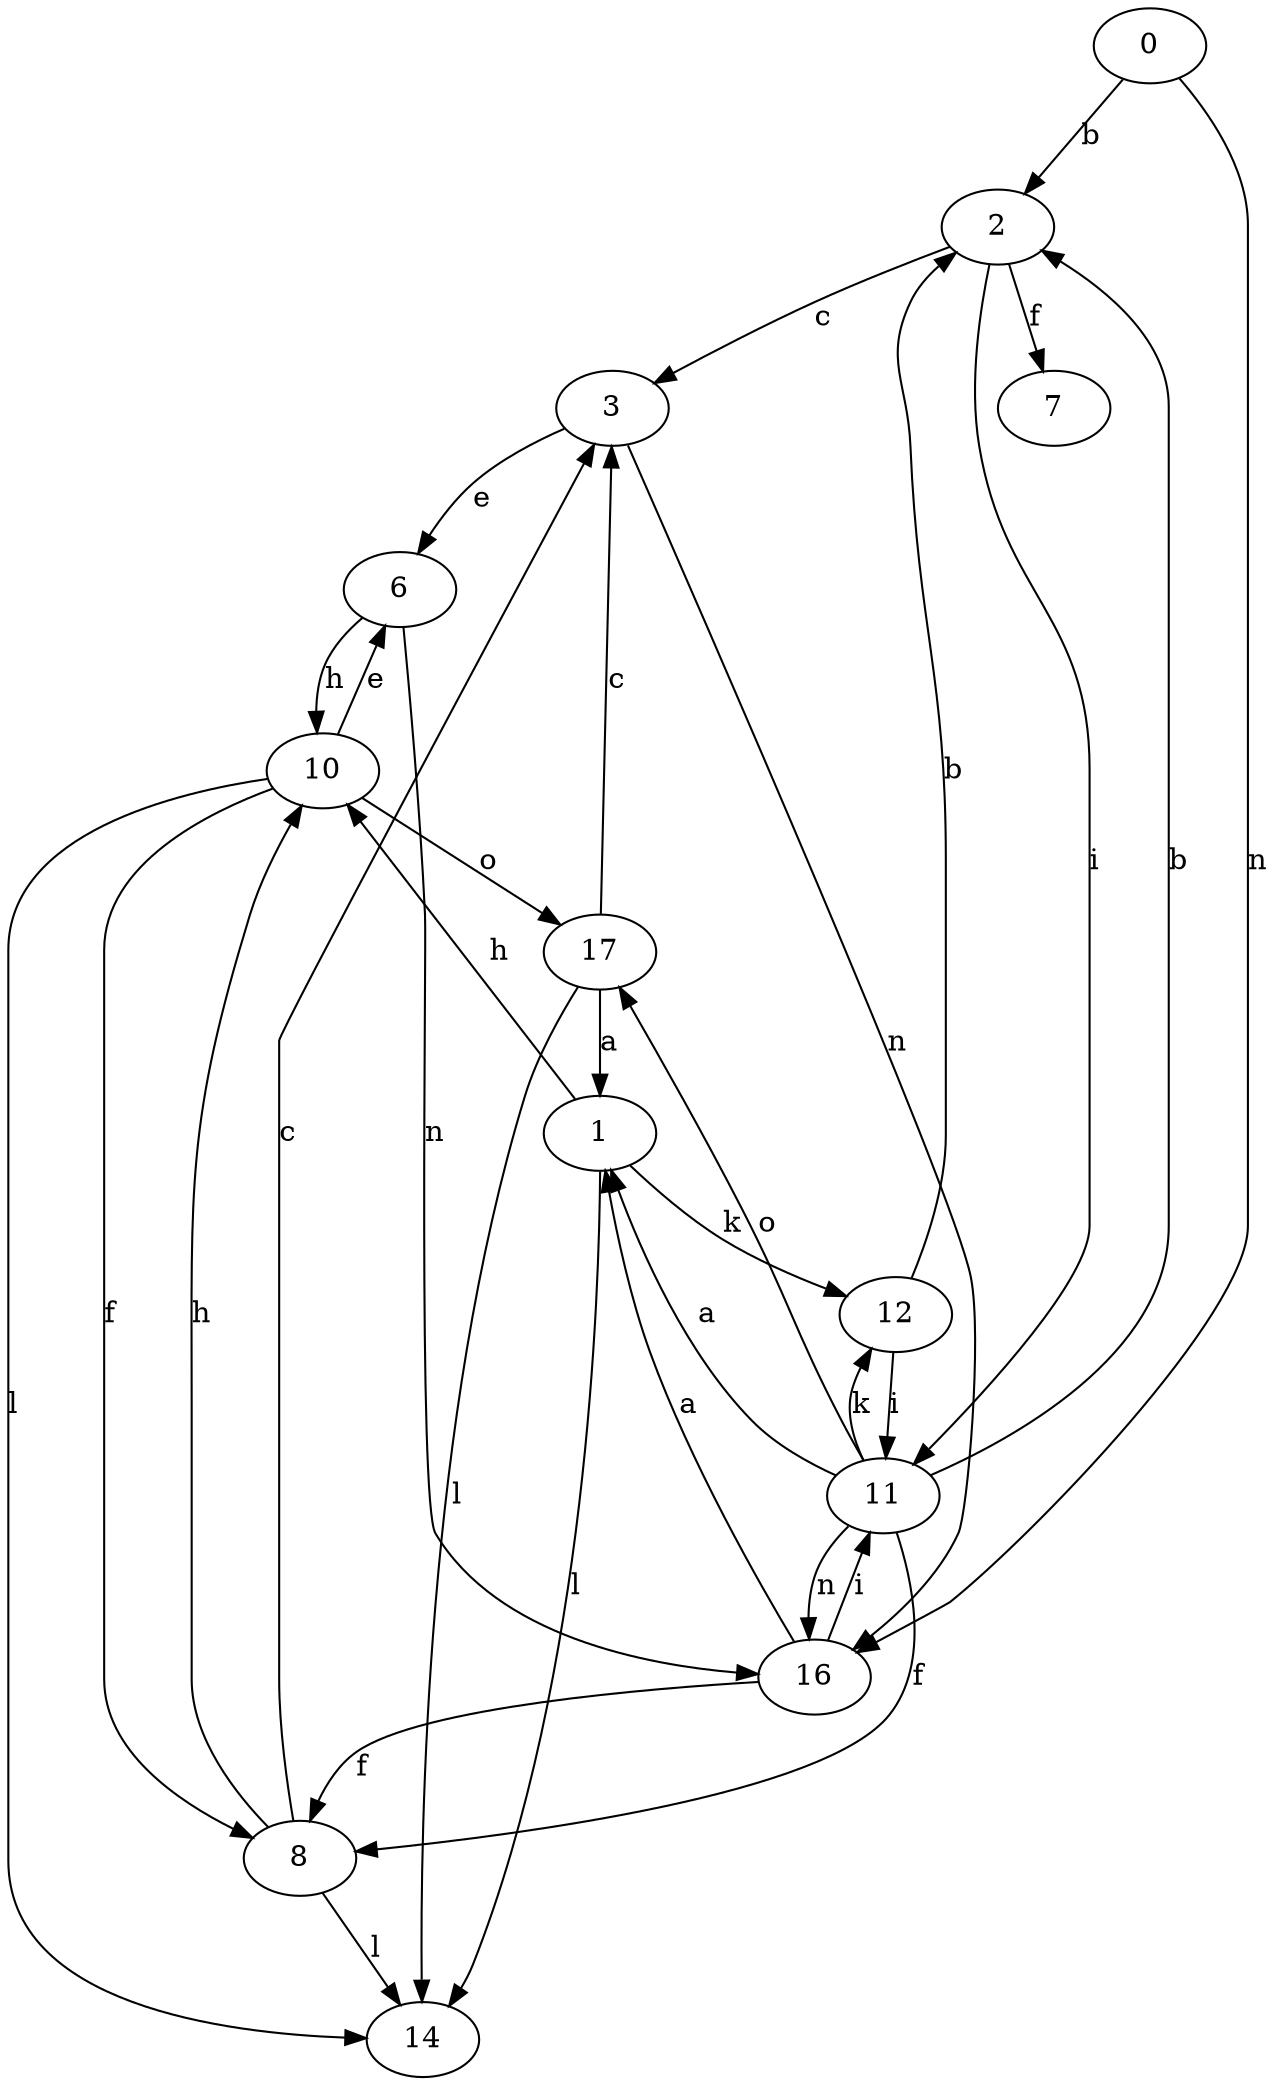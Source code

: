 strict digraph  {
0;
1;
2;
3;
6;
7;
8;
10;
11;
12;
14;
16;
17;
0 -> 2  [label=b];
0 -> 16  [label=n];
1 -> 10  [label=h];
1 -> 12  [label=k];
1 -> 14  [label=l];
2 -> 3  [label=c];
2 -> 7  [label=f];
2 -> 11  [label=i];
3 -> 6  [label=e];
3 -> 16  [label=n];
6 -> 10  [label=h];
6 -> 16  [label=n];
8 -> 3  [label=c];
8 -> 10  [label=h];
8 -> 14  [label=l];
10 -> 6  [label=e];
10 -> 8  [label=f];
10 -> 14  [label=l];
10 -> 17  [label=o];
11 -> 1  [label=a];
11 -> 2  [label=b];
11 -> 8  [label=f];
11 -> 12  [label=k];
11 -> 16  [label=n];
11 -> 17  [label=o];
12 -> 2  [label=b];
12 -> 11  [label=i];
16 -> 1  [label=a];
16 -> 8  [label=f];
16 -> 11  [label=i];
17 -> 1  [label=a];
17 -> 3  [label=c];
17 -> 14  [label=l];
}
